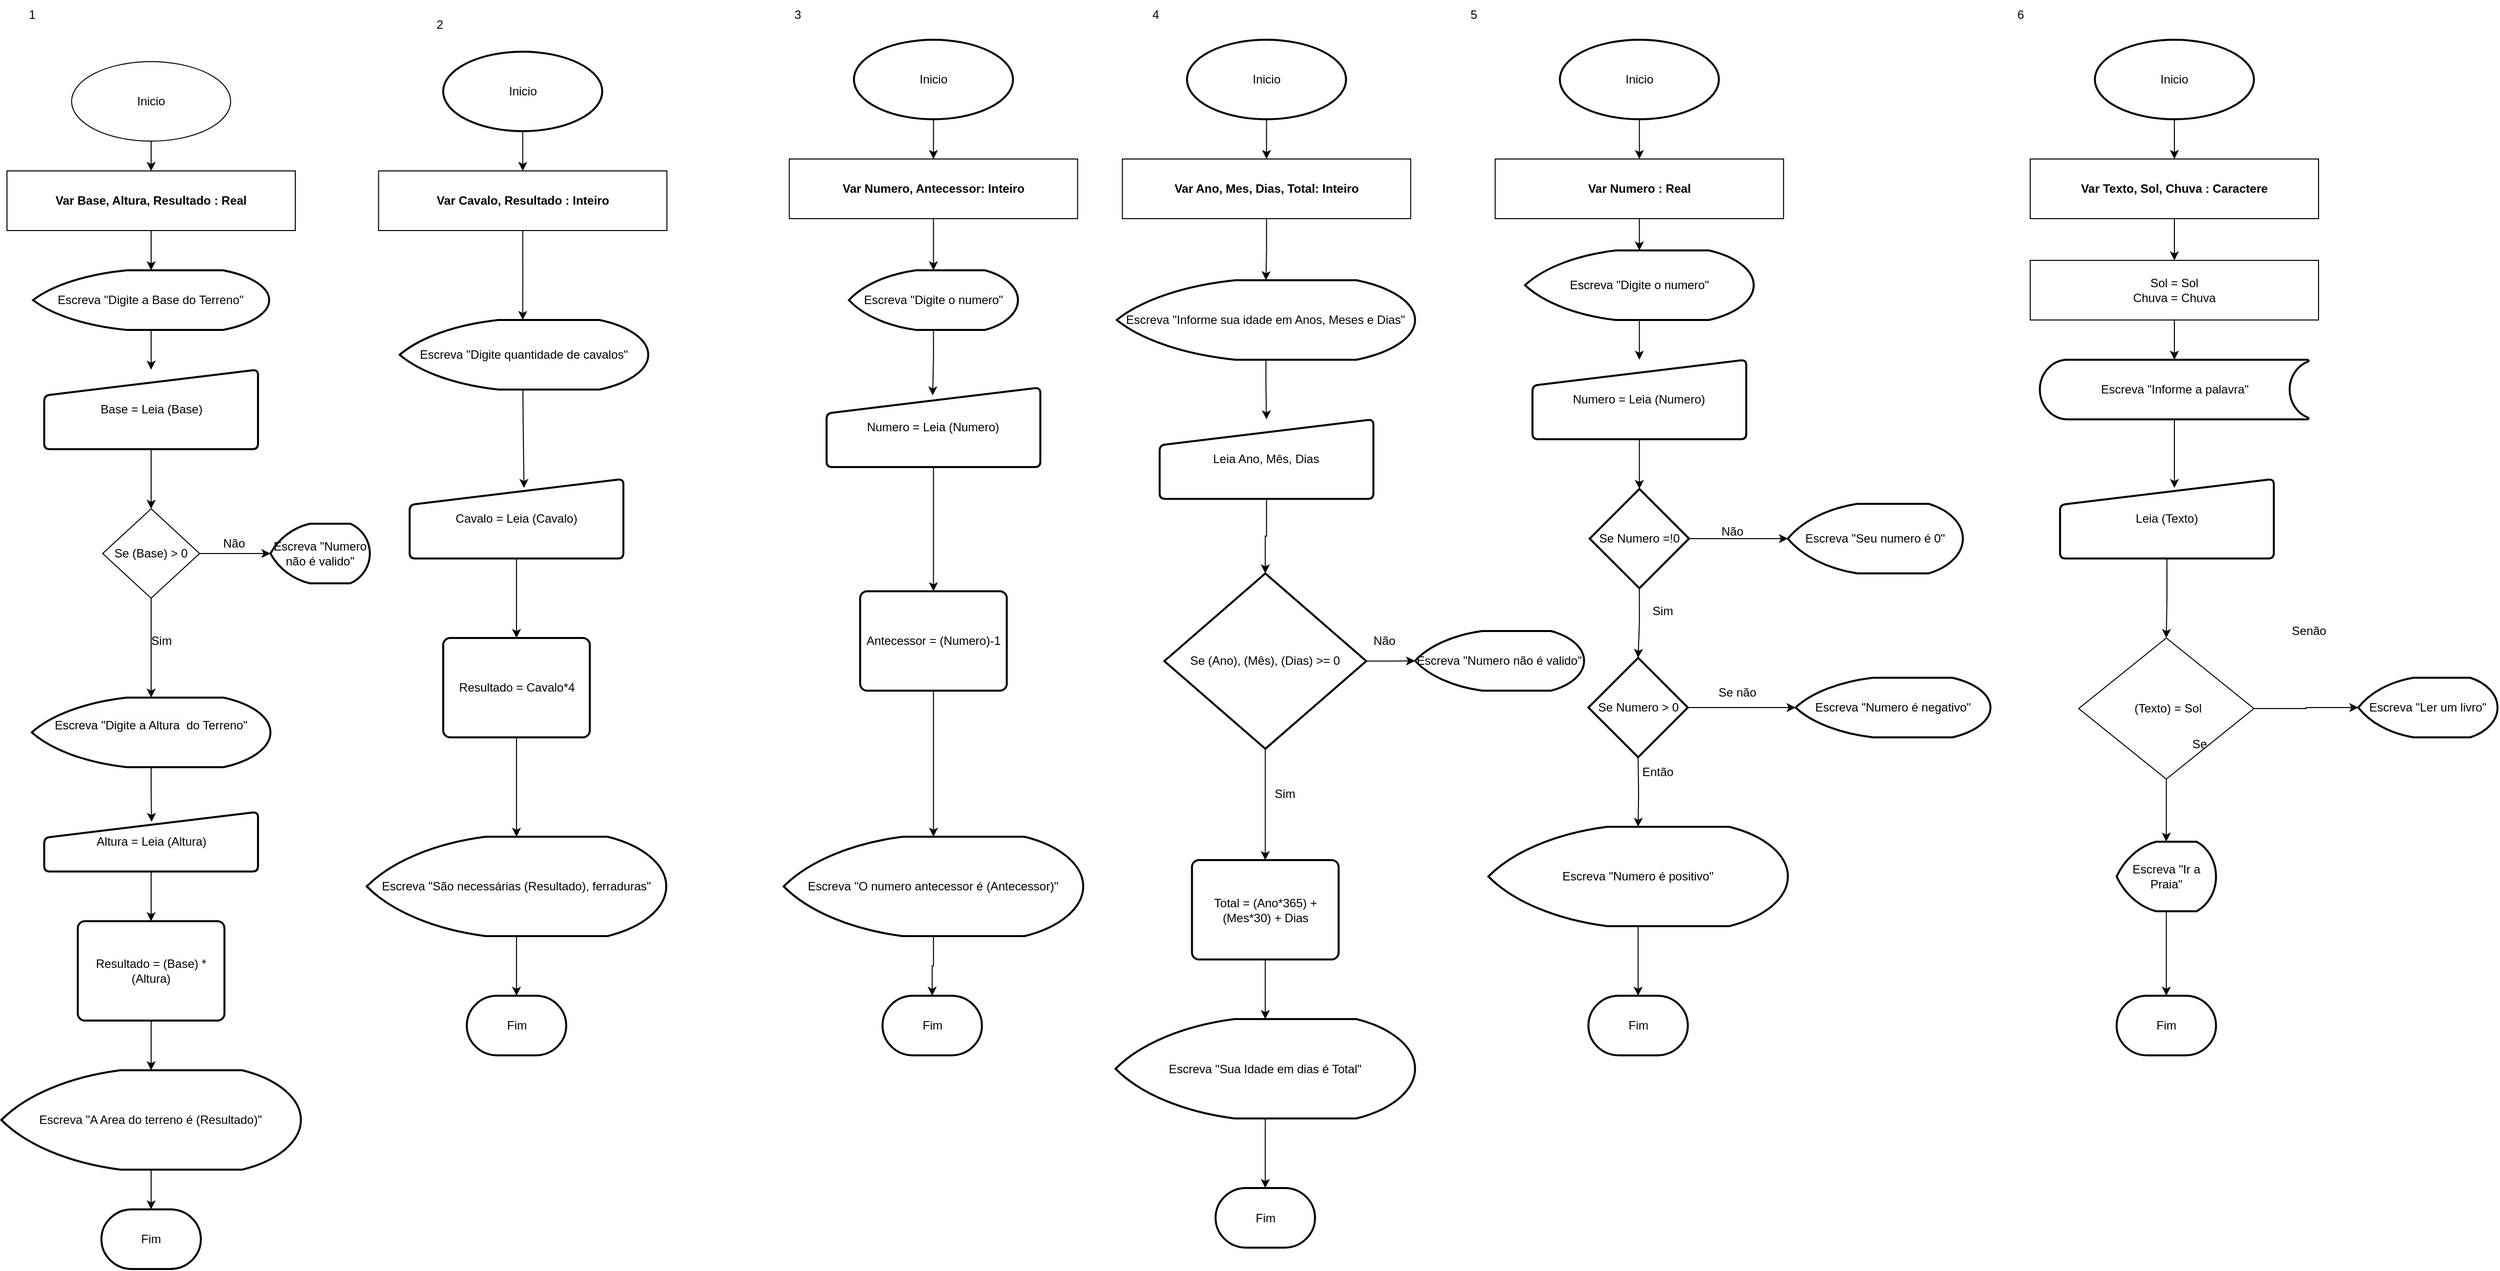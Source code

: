 <mxfile version="24.2.1" type="device">
  <diagram name="Página-1" id="OefoMrmINxVG6hjMuX8l">
    <mxGraphModel dx="2514" dy="2087" grid="1" gridSize="10" guides="1" tooltips="1" connect="1" arrows="1" fold="1" page="1" pageScale="1" pageWidth="827" pageHeight="1169" math="0" shadow="0">
      <root>
        <mxCell id="0" />
        <mxCell id="1" parent="0" />
        <mxCell id="xfeHqSVqM1slf-VMiqv8-11" style="edgeStyle=orthogonalEdgeStyle;rounded=0;orthogonalLoop=1;jettySize=auto;html=1;exitX=0.5;exitY=1;exitDx=0;exitDy=0;entryX=0.5;entryY=0;entryDx=0;entryDy=0;" parent="1" source="xfeHqSVqM1slf-VMiqv8-2" target="xfeHqSVqM1slf-VMiqv8-3" edge="1">
          <mxGeometry relative="1" as="geometry" />
        </mxCell>
        <mxCell id="xfeHqSVqM1slf-VMiqv8-2" value="Inicio" style="ellipse;whiteSpace=wrap;html=1;" parent="1" vertex="1">
          <mxGeometry x="-180" y="-770" width="160" height="80" as="geometry" />
        </mxCell>
        <mxCell id="xfeHqSVqM1slf-VMiqv8-3" value="Var Base, Altura, Resultado : Real" style="rounded=0;whiteSpace=wrap;html=1;fontStyle=1" parent="1" vertex="1">
          <mxGeometry x="-245" y="-660" width="290" height="60" as="geometry" />
        </mxCell>
        <mxCell id="eNdM738VyfOTztUnodUr-7" style="edgeStyle=orthogonalEdgeStyle;rounded=0;orthogonalLoop=1;jettySize=auto;html=1;exitX=0.5;exitY=1;exitDx=0;exitDy=0;entryX=0.5;entryY=0;entryDx=0;entryDy=0;" edge="1" parent="1" source="xfeHqSVqM1slf-VMiqv8-6" target="eNdM738VyfOTztUnodUr-6">
          <mxGeometry relative="1" as="geometry" />
        </mxCell>
        <mxCell id="xfeHqSVqM1slf-VMiqv8-6" value="Base = Leia (Base)" style="html=1;strokeWidth=2;shape=manualInput;whiteSpace=wrap;rounded=1;size=26;arcSize=11;" parent="1" vertex="1">
          <mxGeometry x="-207.5" y="-460" width="215" height="80" as="geometry" />
        </mxCell>
        <mxCell id="xfeHqSVqM1slf-VMiqv8-16" style="edgeStyle=orthogonalEdgeStyle;rounded=0;orthogonalLoop=1;jettySize=auto;html=1;exitX=0.5;exitY=1;exitDx=0;exitDy=0;entryX=0.5;entryY=0;entryDx=0;entryDy=0;" parent="1" source="xfeHqSVqM1slf-VMiqv8-8" target="xfeHqSVqM1slf-VMiqv8-10" edge="1">
          <mxGeometry relative="1" as="geometry" />
        </mxCell>
        <mxCell id="xfeHqSVqM1slf-VMiqv8-8" value="Altura = Leia (Altura)" style="html=1;strokeWidth=2;shape=manualInput;whiteSpace=wrap;rounded=1;size=26;arcSize=11;" parent="1" vertex="1">
          <mxGeometry x="-207.5" y="-15" width="215" height="60" as="geometry" />
        </mxCell>
        <mxCell id="xfeHqSVqM1slf-VMiqv8-10" value="Resultado = (Base) * (Altura)" style="rounded=1;whiteSpace=wrap;html=1;absoluteArcSize=1;arcSize=14;strokeWidth=2;" parent="1" vertex="1">
          <mxGeometry x="-173.75" y="95" width="147.5" height="100" as="geometry" />
        </mxCell>
        <mxCell id="xfeHqSVqM1slf-VMiqv8-12" style="edgeStyle=orthogonalEdgeStyle;rounded=0;orthogonalLoop=1;jettySize=auto;html=1;exitX=0.5;exitY=1;exitDx=0;exitDy=0;entryX=0.5;entryY=0;entryDx=0;entryDy=0;entryPerimeter=0;" parent="1" source="xfeHqSVqM1slf-VMiqv8-3" target="eNdM738VyfOTztUnodUr-1" edge="1">
          <mxGeometry relative="1" as="geometry">
            <mxPoint x="-100" y="-550" as="targetPoint" />
          </mxGeometry>
        </mxCell>
        <mxCell id="xfeHqSVqM1slf-VMiqv8-18" value="Escreva &quot;A Area do terreno é (Resultado)&quot;" style="strokeWidth=2;html=1;shape=mxgraph.flowchart.display;whiteSpace=wrap;" parent="1" vertex="1">
          <mxGeometry x="-250.62" y="245" width="301.25" height="100" as="geometry" />
        </mxCell>
        <mxCell id="xfeHqSVqM1slf-VMiqv8-19" value="Fim" style="strokeWidth=2;html=1;shape=mxgraph.flowchart.terminator;whiteSpace=wrap;" parent="1" vertex="1">
          <mxGeometry x="-150" y="385" width="100" height="60" as="geometry" />
        </mxCell>
        <mxCell id="xfeHqSVqM1slf-VMiqv8-20" style="edgeStyle=orthogonalEdgeStyle;rounded=0;orthogonalLoop=1;jettySize=auto;html=1;exitX=0.5;exitY=1;exitDx=0;exitDy=0;entryX=0.5;entryY=0;entryDx=0;entryDy=0;entryPerimeter=0;" parent="1" source="xfeHqSVqM1slf-VMiqv8-10" target="xfeHqSVqM1slf-VMiqv8-18" edge="1">
          <mxGeometry relative="1" as="geometry" />
        </mxCell>
        <mxCell id="xfeHqSVqM1slf-VMiqv8-21" style="edgeStyle=orthogonalEdgeStyle;rounded=0;orthogonalLoop=1;jettySize=auto;html=1;exitX=0.5;exitY=1;exitDx=0;exitDy=0;exitPerimeter=0;entryX=0.5;entryY=0;entryDx=0;entryDy=0;entryPerimeter=0;" parent="1" source="xfeHqSVqM1slf-VMiqv8-18" target="xfeHqSVqM1slf-VMiqv8-19" edge="1">
          <mxGeometry relative="1" as="geometry" />
        </mxCell>
        <mxCell id="WVkK_vI109ywpiE-yo9n-1" value="1" style="text;html=1;align=center;verticalAlign=middle;resizable=0;points=[];autosize=1;strokeColor=none;fillColor=none;" parent="1" vertex="1">
          <mxGeometry x="-235" y="-832" width="30" height="30" as="geometry" />
        </mxCell>
        <mxCell id="WVkK_vI109ywpiE-yo9n-14" style="edgeStyle=orthogonalEdgeStyle;rounded=0;orthogonalLoop=1;jettySize=auto;html=1;exitX=0.5;exitY=1;exitDx=0;exitDy=0;exitPerimeter=0;entryX=0.5;entryY=0;entryDx=0;entryDy=0;" parent="1" source="WVkK_vI109ywpiE-yo9n-2" target="WVkK_vI109ywpiE-yo9n-4" edge="1">
          <mxGeometry relative="1" as="geometry" />
        </mxCell>
        <mxCell id="WVkK_vI109ywpiE-yo9n-2" value="Inicio" style="strokeWidth=2;html=1;shape=mxgraph.flowchart.start_1;whiteSpace=wrap;" parent="1" vertex="1">
          <mxGeometry x="193.75" y="-780" width="160" height="80" as="geometry" />
        </mxCell>
        <mxCell id="WVkK_vI109ywpiE-yo9n-4" value="Var Cavalo, Resultado : Inteiro" style="rounded=0;whiteSpace=wrap;html=1;fontStyle=1" parent="1" vertex="1">
          <mxGeometry x="128.75" y="-660" width="290" height="60" as="geometry" />
        </mxCell>
        <mxCell id="WVkK_vI109ywpiE-yo9n-5" style="edgeStyle=orthogonalEdgeStyle;rounded=0;orthogonalLoop=1;jettySize=auto;html=1;exitX=0.5;exitY=1;exitDx=0;exitDy=0;entryX=0.5;entryY=0;entryDx=0;entryDy=0;entryPerimeter=0;" parent="1" source="WVkK_vI109ywpiE-yo9n-4" edge="1">
          <mxGeometry relative="1" as="geometry">
            <mxPoint x="273.75" y="-510" as="targetPoint" />
          </mxGeometry>
        </mxCell>
        <mxCell id="WVkK_vI109ywpiE-yo9n-15" style="edgeStyle=orthogonalEdgeStyle;rounded=0;orthogonalLoop=1;jettySize=auto;html=1;exitX=0.5;exitY=1;exitDx=0;exitDy=0;entryX=0.5;entryY=0;entryDx=0;entryDy=0;" parent="1" source="WVkK_vI109ywpiE-yo9n-7" target="WVkK_vI109ywpiE-yo9n-9" edge="1">
          <mxGeometry relative="1" as="geometry" />
        </mxCell>
        <mxCell id="WVkK_vI109ywpiE-yo9n-7" value="Cavalo = Leia (Cavalo)" style="html=1;strokeWidth=2;shape=manualInput;whiteSpace=wrap;rounded=1;size=26;arcSize=11;" parent="1" vertex="1">
          <mxGeometry x="160" y="-350" width="215" height="80" as="geometry" />
        </mxCell>
        <mxCell id="WVkK_vI109ywpiE-yo9n-8" style="edgeStyle=orthogonalEdgeStyle;rounded=0;orthogonalLoop=1;jettySize=auto;html=1;exitX=0.5;exitY=1;exitDx=0;exitDy=0;exitPerimeter=0;entryX=0.535;entryY=0.113;entryDx=0;entryDy=0;entryPerimeter=0;" parent="1" target="WVkK_vI109ywpiE-yo9n-7" edge="1">
          <mxGeometry relative="1" as="geometry">
            <mxPoint x="273.75" y="-450" as="sourcePoint" />
          </mxGeometry>
        </mxCell>
        <mxCell id="WVkK_vI109ywpiE-yo9n-9" value="Resultado = Cavalo*4" style="rounded=1;whiteSpace=wrap;html=1;absoluteArcSize=1;arcSize=14;strokeWidth=2;" parent="1" vertex="1">
          <mxGeometry x="193.75" y="-190" width="147.5" height="100" as="geometry" />
        </mxCell>
        <mxCell id="WVkK_vI109ywpiE-yo9n-10" value="Escreva &quot;São necessárias (Resultado), ferraduras&quot;" style="strokeWidth=2;html=1;shape=mxgraph.flowchart.display;whiteSpace=wrap;" parent="1" vertex="1">
          <mxGeometry x="116.87" y="10" width="301.25" height="100" as="geometry" />
        </mxCell>
        <mxCell id="WVkK_vI109ywpiE-yo9n-11" value="Fim" style="strokeWidth=2;html=1;shape=mxgraph.flowchart.terminator;whiteSpace=wrap;" parent="1" vertex="1">
          <mxGeometry x="217.5" y="170" width="100" height="60" as="geometry" />
        </mxCell>
        <mxCell id="WVkK_vI109ywpiE-yo9n-12" style="edgeStyle=orthogonalEdgeStyle;rounded=0;orthogonalLoop=1;jettySize=auto;html=1;exitX=0.5;exitY=1;exitDx=0;exitDy=0;exitPerimeter=0;entryX=0.5;entryY=0;entryDx=0;entryDy=0;entryPerimeter=0;" parent="1" source="WVkK_vI109ywpiE-yo9n-10" target="WVkK_vI109ywpiE-yo9n-11" edge="1">
          <mxGeometry relative="1" as="geometry" />
        </mxCell>
        <mxCell id="WVkK_vI109ywpiE-yo9n-16" style="edgeStyle=orthogonalEdgeStyle;rounded=0;orthogonalLoop=1;jettySize=auto;html=1;exitX=0.5;exitY=1;exitDx=0;exitDy=0;entryX=0.5;entryY=0;entryDx=0;entryDy=0;entryPerimeter=0;" parent="1" source="WVkK_vI109ywpiE-yo9n-9" target="WVkK_vI109ywpiE-yo9n-10" edge="1">
          <mxGeometry relative="1" as="geometry" />
        </mxCell>
        <mxCell id="WVkK_vI109ywpiE-yo9n-17" value="2" style="text;html=1;align=center;verticalAlign=middle;resizable=0;points=[];autosize=1;strokeColor=none;fillColor=none;" parent="1" vertex="1">
          <mxGeometry x="175" y="-822" width="30" height="30" as="geometry" />
        </mxCell>
        <mxCell id="WVkK_vI109ywpiE-yo9n-18" value="3" style="text;html=1;align=center;verticalAlign=middle;resizable=0;points=[];autosize=1;strokeColor=none;fillColor=none;" parent="1" vertex="1">
          <mxGeometry x="535" y="-832" width="30" height="30" as="geometry" />
        </mxCell>
        <mxCell id="WVkK_vI109ywpiE-yo9n-19" style="edgeStyle=orthogonalEdgeStyle;rounded=0;orthogonalLoop=1;jettySize=auto;html=1;exitX=0.5;exitY=1;exitDx=0;exitDy=0;exitPerimeter=0;entryX=0.5;entryY=0;entryDx=0;entryDy=0;" parent="1" source="WVkK_vI109ywpiE-yo9n-20" target="WVkK_vI109ywpiE-yo9n-21" edge="1">
          <mxGeometry relative="1" as="geometry" />
        </mxCell>
        <mxCell id="WVkK_vI109ywpiE-yo9n-20" value="Inicio" style="strokeWidth=2;html=1;shape=mxgraph.flowchart.start_1;whiteSpace=wrap;" parent="1" vertex="1">
          <mxGeometry x="606.87" y="-792" width="160" height="80" as="geometry" />
        </mxCell>
        <mxCell id="WVkK_vI109ywpiE-yo9n-21" value="Var Numero, Antecessor: Inteiro" style="rounded=0;whiteSpace=wrap;html=1;fontStyle=1" parent="1" vertex="1">
          <mxGeometry x="541.87" y="-672" width="290" height="60" as="geometry" />
        </mxCell>
        <mxCell id="WVkK_vI109ywpiE-yo9n-24" style="edgeStyle=orthogonalEdgeStyle;rounded=0;orthogonalLoop=1;jettySize=auto;html=1;exitX=0.5;exitY=1;exitDx=0;exitDy=0;entryX=0.5;entryY=0;entryDx=0;entryDy=0;" parent="1" source="WVkK_vI109ywpiE-yo9n-25" target="WVkK_vI109ywpiE-yo9n-27" edge="1">
          <mxGeometry relative="1" as="geometry" />
        </mxCell>
        <mxCell id="WVkK_vI109ywpiE-yo9n-25" value="Numero = Leia (Numero)" style="html=1;strokeWidth=2;shape=manualInput;whiteSpace=wrap;rounded=1;size=26;arcSize=11;" parent="1" vertex="1">
          <mxGeometry x="579.37" y="-442" width="215" height="80" as="geometry" />
        </mxCell>
        <mxCell id="WVkK_vI109ywpiE-yo9n-27" value="Antecessor = (Numero)-1" style="rounded=1;whiteSpace=wrap;html=1;absoluteArcSize=1;arcSize=14;strokeWidth=2;" parent="1" vertex="1">
          <mxGeometry x="613.12" y="-237" width="147.5" height="100" as="geometry" />
        </mxCell>
        <mxCell id="WVkK_vI109ywpiE-yo9n-28" value="Escreva&amp;nbsp;&quot;O numero antecessor é (Antecessor)&quot;" style="strokeWidth=2;html=1;shape=mxgraph.flowchart.display;whiteSpace=wrap;" parent="1" vertex="1">
          <mxGeometry x="536.24" y="10" width="301.25" height="100" as="geometry" />
        </mxCell>
        <mxCell id="WVkK_vI109ywpiE-yo9n-29" value="Fim" style="strokeWidth=2;html=1;shape=mxgraph.flowchart.terminator;whiteSpace=wrap;" parent="1" vertex="1">
          <mxGeometry x="635.62" y="170" width="100" height="60" as="geometry" />
        </mxCell>
        <mxCell id="WVkK_vI109ywpiE-yo9n-30" style="edgeStyle=orthogonalEdgeStyle;rounded=0;orthogonalLoop=1;jettySize=auto;html=1;exitX=0.5;exitY=1;exitDx=0;exitDy=0;exitPerimeter=0;entryX=0.5;entryY=0;entryDx=0;entryDy=0;entryPerimeter=0;" parent="1" source="WVkK_vI109ywpiE-yo9n-28" target="WVkK_vI109ywpiE-yo9n-29" edge="1">
          <mxGeometry relative="1" as="geometry" />
        </mxCell>
        <mxCell id="WVkK_vI109ywpiE-yo9n-31" style="edgeStyle=orthogonalEdgeStyle;rounded=0;orthogonalLoop=1;jettySize=auto;html=1;exitX=0.5;exitY=1;exitDx=0;exitDy=0;entryX=0.5;entryY=0;entryDx=0;entryDy=0;entryPerimeter=0;" parent="1" source="WVkK_vI109ywpiE-yo9n-27" target="WVkK_vI109ywpiE-yo9n-28" edge="1">
          <mxGeometry relative="1" as="geometry" />
        </mxCell>
        <mxCell id="WVkK_vI109ywpiE-yo9n-32" value="4" style="text;html=1;align=center;verticalAlign=middle;resizable=0;points=[];autosize=1;strokeColor=none;fillColor=none;" parent="1" vertex="1">
          <mxGeometry x="895" y="-832" width="30" height="30" as="geometry" />
        </mxCell>
        <mxCell id="WVkK_vI109ywpiE-yo9n-33" style="edgeStyle=orthogonalEdgeStyle;rounded=0;orthogonalLoop=1;jettySize=auto;html=1;exitX=0.5;exitY=1;exitDx=0;exitDy=0;exitPerimeter=0;entryX=0.5;entryY=0;entryDx=0;entryDy=0;" parent="1" source="WVkK_vI109ywpiE-yo9n-34" target="WVkK_vI109ywpiE-yo9n-35" edge="1">
          <mxGeometry relative="1" as="geometry" />
        </mxCell>
        <mxCell id="WVkK_vI109ywpiE-yo9n-34" value="Inicio" style="strokeWidth=2;html=1;shape=mxgraph.flowchart.start_1;whiteSpace=wrap;" parent="1" vertex="1">
          <mxGeometry x="941.87" y="-792" width="160" height="80" as="geometry" />
        </mxCell>
        <mxCell id="WVkK_vI109ywpiE-yo9n-35" value="Var Ano, Mes, Dias, Total: Inteiro" style="rounded=0;whiteSpace=wrap;html=1;fontStyle=1" parent="1" vertex="1">
          <mxGeometry x="876.87" y="-672" width="290" height="60" as="geometry" />
        </mxCell>
        <mxCell id="WVkK_vI109ywpiE-yo9n-39" value="Leia Ano, Mês, Dias" style="html=1;strokeWidth=2;shape=manualInput;whiteSpace=wrap;rounded=1;size=26;arcSize=11;" parent="1" vertex="1">
          <mxGeometry x="914.37" y="-410" width="215" height="80" as="geometry" />
        </mxCell>
        <mxCell id="WVkK_vI109ywpiE-yo9n-41" value="Total = (Ano*365) + (Mes*30) + Dias" style="rounded=1;whiteSpace=wrap;html=1;absoluteArcSize=1;arcSize=14;strokeWidth=2;" parent="1" vertex="1">
          <mxGeometry x="946.89" y="33.5" width="147.5" height="100" as="geometry" />
        </mxCell>
        <mxCell id="WVkK_vI109ywpiE-yo9n-42" value="Escreva &quot;Sua Idade em dias é Total&lt;span style=&quot;background-color: initial;&quot;&gt;&quot;&lt;/span&gt;" style="strokeWidth=2;html=1;shape=mxgraph.flowchart.display;whiteSpace=wrap;" parent="1" vertex="1">
          <mxGeometry x="870.01" y="193.5" width="301.25" height="100" as="geometry" />
        </mxCell>
        <mxCell id="WVkK_vI109ywpiE-yo9n-43" value="Fim" style="strokeWidth=2;html=1;shape=mxgraph.flowchart.terminator;whiteSpace=wrap;" parent="1" vertex="1">
          <mxGeometry x="970.63" y="363.5" width="100" height="60" as="geometry" />
        </mxCell>
        <mxCell id="WVkK_vI109ywpiE-yo9n-44" style="edgeStyle=orthogonalEdgeStyle;rounded=0;orthogonalLoop=1;jettySize=auto;html=1;exitX=0.5;exitY=1;exitDx=0;exitDy=0;exitPerimeter=0;entryX=0.5;entryY=0;entryDx=0;entryDy=0;entryPerimeter=0;" parent="1" source="WVkK_vI109ywpiE-yo9n-42" target="WVkK_vI109ywpiE-yo9n-43" edge="1">
          <mxGeometry relative="1" as="geometry" />
        </mxCell>
        <mxCell id="WVkK_vI109ywpiE-yo9n-45" style="edgeStyle=orthogonalEdgeStyle;rounded=0;orthogonalLoop=1;jettySize=auto;html=1;exitX=0.5;exitY=1;exitDx=0;exitDy=0;entryX=0.5;entryY=0;entryDx=0;entryDy=0;entryPerimeter=0;" parent="1" source="WVkK_vI109ywpiE-yo9n-41" target="WVkK_vI109ywpiE-yo9n-42" edge="1">
          <mxGeometry relative="1" as="geometry" />
        </mxCell>
        <mxCell id="WVkK_vI109ywpiE-yo9n-46" value="5" style="text;html=1;align=center;verticalAlign=middle;resizable=0;points=[];autosize=1;strokeColor=none;fillColor=none;" parent="1" vertex="1">
          <mxGeometry x="1215" y="-832" width="30" height="30" as="geometry" />
        </mxCell>
        <mxCell id="WVkK_vI109ywpiE-yo9n-47" style="edgeStyle=orthogonalEdgeStyle;rounded=0;orthogonalLoop=1;jettySize=auto;html=1;exitX=0.5;exitY=1;exitDx=0;exitDy=0;exitPerimeter=0;entryX=0.5;entryY=0;entryDx=0;entryDy=0;" parent="1" source="WVkK_vI109ywpiE-yo9n-48" target="WVkK_vI109ywpiE-yo9n-49" edge="1">
          <mxGeometry relative="1" as="geometry" />
        </mxCell>
        <mxCell id="WVkK_vI109ywpiE-yo9n-48" value="Inicio" style="strokeWidth=2;html=1;shape=mxgraph.flowchart.start_1;whiteSpace=wrap;" parent="1" vertex="1">
          <mxGeometry x="1316.87" y="-792" width="160" height="80" as="geometry" />
        </mxCell>
        <mxCell id="WVkK_vI109ywpiE-yo9n-49" value="Var Numero : Real" style="rounded=0;whiteSpace=wrap;html=1;fontStyle=1" parent="1" vertex="1">
          <mxGeometry x="1251.87" y="-672" width="290" height="60" as="geometry" />
        </mxCell>
        <mxCell id="WVkK_vI109ywpiE-yo9n-53" value="Numero = Leia (Numero)" style="html=1;strokeWidth=2;shape=manualInput;whiteSpace=wrap;rounded=1;size=26;arcSize=11;" parent="1" vertex="1">
          <mxGeometry x="1289.37" y="-470" width="215" height="80" as="geometry" />
        </mxCell>
        <mxCell id="WVkK_vI109ywpiE-yo9n-56" value="Escreva &quot;Numero é positivo&lt;span style=&quot;background-color: initial;&quot;&gt;&quot;&lt;/span&gt;" style="strokeWidth=2;html=1;shape=mxgraph.flowchart.display;whiteSpace=wrap;" parent="1" vertex="1">
          <mxGeometry x="1245" width="301.25" height="100" as="geometry" />
        </mxCell>
        <mxCell id="WVkK_vI109ywpiE-yo9n-57" value="Fim" style="strokeWidth=2;html=1;shape=mxgraph.flowchart.terminator;whiteSpace=wrap;" parent="1" vertex="1">
          <mxGeometry x="1345.62" y="170" width="100" height="60" as="geometry" />
        </mxCell>
        <mxCell id="WVkK_vI109ywpiE-yo9n-58" style="edgeStyle=orthogonalEdgeStyle;rounded=0;orthogonalLoop=1;jettySize=auto;html=1;exitX=0.5;exitY=1;exitDx=0;exitDy=0;exitPerimeter=0;entryX=0.5;entryY=0;entryDx=0;entryDy=0;entryPerimeter=0;" parent="1" source="WVkK_vI109ywpiE-yo9n-56" target="WVkK_vI109ywpiE-yo9n-57" edge="1">
          <mxGeometry relative="1" as="geometry" />
        </mxCell>
        <mxCell id="WVkK_vI109ywpiE-yo9n-59" style="edgeStyle=orthogonalEdgeStyle;rounded=0;orthogonalLoop=1;jettySize=auto;html=1;exitX=0.5;exitY=1;exitDx=0;exitDy=0;entryX=0.5;entryY=0;entryDx=0;entryDy=0;entryPerimeter=0;" parent="1" target="WVkK_vI109ywpiE-yo9n-56" edge="1">
          <mxGeometry relative="1" as="geometry">
            <mxPoint x="1395.62" y="-70" as="sourcePoint" />
          </mxGeometry>
        </mxCell>
        <mxCell id="WVkK_vI109ywpiE-yo9n-62" style="edgeStyle=orthogonalEdgeStyle;rounded=0;orthogonalLoop=1;jettySize=auto;html=1;exitX=0.5;exitY=1;exitDx=0;exitDy=0;exitPerimeter=0;entryX=0.5;entryY=0;entryDx=0;entryDy=0;" parent="1" source="WVkK_vI109ywpiE-yo9n-60" edge="1">
          <mxGeometry relative="1" as="geometry">
            <mxPoint x="1395.62" y="-170" as="targetPoint" />
          </mxGeometry>
        </mxCell>
        <mxCell id="WVkK_vI109ywpiE-yo9n-60" value="Se Numero =!0" style="strokeWidth=2;html=1;shape=mxgraph.flowchart.decision;whiteSpace=wrap;" parent="1" vertex="1">
          <mxGeometry x="1346.87" y="-340" width="100" height="100" as="geometry" />
        </mxCell>
        <mxCell id="WVkK_vI109ywpiE-yo9n-61" style="edgeStyle=orthogonalEdgeStyle;rounded=0;orthogonalLoop=1;jettySize=auto;html=1;exitX=0.5;exitY=1;exitDx=0;exitDy=0;entryX=0.5;entryY=0;entryDx=0;entryDy=0;entryPerimeter=0;" parent="1" source="WVkK_vI109ywpiE-yo9n-53" target="WVkK_vI109ywpiE-yo9n-60" edge="1">
          <mxGeometry relative="1" as="geometry" />
        </mxCell>
        <mxCell id="WVkK_vI109ywpiE-yo9n-65" value="Não" style="text;html=1;align=center;verticalAlign=middle;resizable=0;points=[];autosize=1;strokeColor=none;fillColor=none;" parent="1" vertex="1">
          <mxGeometry x="1465" y="-312" width="50" height="30" as="geometry" />
        </mxCell>
        <mxCell id="WVkK_vI109ywpiE-yo9n-67" value="Sim" style="text;html=1;align=center;verticalAlign=middle;resizable=0;points=[];autosize=1;strokeColor=none;fillColor=none;" parent="1" vertex="1">
          <mxGeometry x="1400" y="-232" width="40" height="30" as="geometry" />
        </mxCell>
        <mxCell id="MDJWEIzrxQGZAPXLqv4L-1" value="Escreva &quot;Seu numero é 0&quot;" style="strokeWidth=2;html=1;shape=mxgraph.flowchart.display;whiteSpace=wrap;" parent="1" vertex="1">
          <mxGeometry x="1546.25" y="-325" width="176" height="70" as="geometry" />
        </mxCell>
        <mxCell id="MDJWEIzrxQGZAPXLqv4L-4" style="edgeStyle=orthogonalEdgeStyle;rounded=0;orthogonalLoop=1;jettySize=auto;html=1;exitX=1;exitY=0.5;exitDx=0;exitDy=0;exitPerimeter=0;entryX=0;entryY=0.5;entryDx=0;entryDy=0;entryPerimeter=0;" parent="1" source="WVkK_vI109ywpiE-yo9n-60" target="MDJWEIzrxQGZAPXLqv4L-1" edge="1">
          <mxGeometry relative="1" as="geometry" />
        </mxCell>
        <mxCell id="MDJWEIzrxQGZAPXLqv4L-5" value="Se Numero &amp;gt; 0" style="strokeWidth=2;html=1;shape=mxgraph.flowchart.decision;whiteSpace=wrap;" parent="1" vertex="1">
          <mxGeometry x="1345.62" y="-170" width="100" height="100" as="geometry" />
        </mxCell>
        <mxCell id="MDJWEIzrxQGZAPXLqv4L-6" value="Então" style="text;html=1;align=center;verticalAlign=middle;resizable=0;points=[];autosize=1;strokeColor=none;fillColor=none;" parent="1" vertex="1">
          <mxGeometry x="1390" y="-70" width="50" height="30" as="geometry" />
        </mxCell>
        <mxCell id="MDJWEIzrxQGZAPXLqv4L-7" value="&lt;span style=&quot;color: rgb(0, 0, 0); font-family: Helvetica; font-size: 12px; font-style: normal; font-variant-ligatures: normal; font-variant-caps: normal; font-weight: 400; letter-spacing: normal; orphans: 2; text-align: center; text-indent: 0px; text-transform: none; widows: 2; word-spacing: 0px; -webkit-text-stroke-width: 0px; white-space: normal; background-color: rgb(251, 251, 251); text-decoration-thickness: initial; text-decoration-style: initial; text-decoration-color: initial; display: inline !important; float: none;&quot;&gt;Escreva &quot;Numero é negativo&lt;/span&gt;&lt;span style=&quot;forced-color-adjust: none; color: rgb(0, 0, 0); font-family: Helvetica; font-size: 12px; font-style: normal; font-variant-ligatures: normal; font-variant-caps: normal; font-weight: 400; letter-spacing: normal; orphans: 2; text-align: center; text-indent: 0px; text-transform: none; widows: 2; word-spacing: 0px; -webkit-text-stroke-width: 0px; white-space: normal; background-color: initial; text-decoration-thickness: initial; text-decoration-style: initial; text-decoration-color: initial;&quot;&gt;&quot;&lt;/span&gt;" style="strokeWidth=2;html=1;shape=mxgraph.flowchart.display;whiteSpace=wrap;" parent="1" vertex="1">
          <mxGeometry x="1554" y="-150" width="196" height="60" as="geometry" />
        </mxCell>
        <mxCell id="MDJWEIzrxQGZAPXLqv4L-8" style="edgeStyle=orthogonalEdgeStyle;rounded=0;orthogonalLoop=1;jettySize=auto;html=1;exitX=1;exitY=0.5;exitDx=0;exitDy=0;exitPerimeter=0;entryX=0;entryY=0.5;entryDx=0;entryDy=0;entryPerimeter=0;" parent="1" source="MDJWEIzrxQGZAPXLqv4L-5" target="MDJWEIzrxQGZAPXLqv4L-7" edge="1">
          <mxGeometry relative="1" as="geometry" />
        </mxCell>
        <mxCell id="MDJWEIzrxQGZAPXLqv4L-9" value="Se não" style="text;html=1;align=center;verticalAlign=middle;resizable=0;points=[];autosize=1;strokeColor=none;fillColor=none;" parent="1" vertex="1">
          <mxGeometry x="1465" y="-150" width="60" height="30" as="geometry" />
        </mxCell>
        <mxCell id="MDJWEIzrxQGZAPXLqv4L-10" value="6" style="text;html=1;align=center;verticalAlign=middle;resizable=0;points=[];autosize=1;strokeColor=none;fillColor=none;" parent="1" vertex="1">
          <mxGeometry x="1765" y="-832" width="30" height="30" as="geometry" />
        </mxCell>
        <mxCell id="MDJWEIzrxQGZAPXLqv4L-12" style="edgeStyle=orthogonalEdgeStyle;rounded=0;orthogonalLoop=1;jettySize=auto;html=1;exitX=0.5;exitY=1;exitDx=0;exitDy=0;exitPerimeter=0;entryX=0.5;entryY=0;entryDx=0;entryDy=0;" parent="1" source="MDJWEIzrxQGZAPXLqv4L-13" target="MDJWEIzrxQGZAPXLqv4L-14" edge="1">
          <mxGeometry relative="1" as="geometry" />
        </mxCell>
        <mxCell id="MDJWEIzrxQGZAPXLqv4L-13" value="Inicio" style="strokeWidth=2;html=1;shape=mxgraph.flowchart.start_1;whiteSpace=wrap;" parent="1" vertex="1">
          <mxGeometry x="1855" y="-792" width="160" height="80" as="geometry" />
        </mxCell>
        <mxCell id="MDJWEIzrxQGZAPXLqv4L-28" style="edgeStyle=orthogonalEdgeStyle;rounded=0;orthogonalLoop=1;jettySize=auto;html=1;exitX=0.5;exitY=1;exitDx=0;exitDy=0;entryX=0.5;entryY=0;entryDx=0;entryDy=0;" parent="1" source="MDJWEIzrxQGZAPXLqv4L-14" target="MDJWEIzrxQGZAPXLqv4L-26" edge="1">
          <mxGeometry relative="1" as="geometry" />
        </mxCell>
        <mxCell id="MDJWEIzrxQGZAPXLqv4L-14" value="Var Texto, Sol, Chuva : Caractere" style="rounded=0;whiteSpace=wrap;html=1;fontStyle=1" parent="1" vertex="1">
          <mxGeometry x="1790" y="-672" width="290" height="60" as="geometry" />
        </mxCell>
        <mxCell id="MDJWEIzrxQGZAPXLqv4L-15" style="edgeStyle=orthogonalEdgeStyle;rounded=0;orthogonalLoop=1;jettySize=auto;html=1;exitX=0.5;exitY=1;exitDx=0;exitDy=0;entryX=0.5;entryY=0;entryDx=0;entryDy=0;entryPerimeter=0;" parent="1" source="MDJWEIzrxQGZAPXLqv4L-26" target="MDJWEIzrxQGZAPXLqv4L-16" edge="1">
          <mxGeometry relative="1" as="geometry">
            <mxPoint x="1941.25" y="-572" as="targetPoint" />
          </mxGeometry>
        </mxCell>
        <mxCell id="MDJWEIzrxQGZAPXLqv4L-16" value="Escreva &quot;Informe a palavra&quot;" style="strokeWidth=2;html=1;shape=mxgraph.flowchart.stored_data;whiteSpace=wrap;" parent="1" vertex="1">
          <mxGeometry x="1799.68" y="-470" width="270.63" height="60" as="geometry" />
        </mxCell>
        <mxCell id="MDJWEIzrxQGZAPXLqv4L-38" style="edgeStyle=orthogonalEdgeStyle;rounded=0;orthogonalLoop=1;jettySize=auto;html=1;exitX=0.5;exitY=1;exitDx=0;exitDy=0;entryX=0.5;entryY=0;entryDx=0;entryDy=0;" parent="1" source="MDJWEIzrxQGZAPXLqv4L-18" target="MDJWEIzrxQGZAPXLqv4L-29" edge="1">
          <mxGeometry relative="1" as="geometry" />
        </mxCell>
        <mxCell id="MDJWEIzrxQGZAPXLqv4L-18" value="Leia (Texto)" style="html=1;strokeWidth=2;shape=manualInput;whiteSpace=wrap;rounded=1;size=26;arcSize=11;" parent="1" vertex="1">
          <mxGeometry x="1820" y="-350" width="215" height="80" as="geometry" />
        </mxCell>
        <mxCell id="MDJWEIzrxQGZAPXLqv4L-19" style="edgeStyle=orthogonalEdgeStyle;rounded=0;orthogonalLoop=1;jettySize=auto;html=1;exitX=0.5;exitY=1;exitDx=0;exitDy=0;exitPerimeter=0;entryX=0.535;entryY=0.113;entryDx=0;entryDy=0;entryPerimeter=0;" parent="1" source="MDJWEIzrxQGZAPXLqv4L-16" target="MDJWEIzrxQGZAPXLqv4L-18" edge="1">
          <mxGeometry relative="1" as="geometry" />
        </mxCell>
        <mxCell id="MDJWEIzrxQGZAPXLqv4L-21" value="Fim" style="strokeWidth=2;html=1;shape=mxgraph.flowchart.terminator;whiteSpace=wrap;" parent="1" vertex="1">
          <mxGeometry x="1876.88" y="170" width="100" height="60" as="geometry" />
        </mxCell>
        <mxCell id="MDJWEIzrxQGZAPXLqv4L-26" value="Sol = Sol&lt;div&gt;Chuva = Chuva&lt;/div&gt;" style="rounded=0;whiteSpace=wrap;html=1;" parent="1" vertex="1">
          <mxGeometry x="1790" y="-570" width="290" height="60" as="geometry" />
        </mxCell>
        <mxCell id="MDJWEIzrxQGZAPXLqv4L-29" value="&amp;nbsp;(Texto) = Sol" style="rhombus;whiteSpace=wrap;html=1;" parent="1" vertex="1">
          <mxGeometry x="1838.75" y="-190" width="176.25" height="142" as="geometry" />
        </mxCell>
        <mxCell id="MDJWEIzrxQGZAPXLqv4L-30" value="Escreva &quot;Ir a Praia&quot;" style="strokeWidth=2;html=1;shape=mxgraph.flowchart.display;whiteSpace=wrap;" parent="1" vertex="1">
          <mxGeometry x="1876.88" y="15" width="100" height="70" as="geometry" />
        </mxCell>
        <mxCell id="MDJWEIzrxQGZAPXLqv4L-31" style="edgeStyle=orthogonalEdgeStyle;rounded=0;orthogonalLoop=1;jettySize=auto;html=1;exitX=0.5;exitY=1;exitDx=0;exitDy=0;entryX=0.5;entryY=0;entryDx=0;entryDy=0;entryPerimeter=0;" parent="1" source="MDJWEIzrxQGZAPXLqv4L-29" target="MDJWEIzrxQGZAPXLqv4L-30" edge="1">
          <mxGeometry relative="1" as="geometry" />
        </mxCell>
        <mxCell id="MDJWEIzrxQGZAPXLqv4L-32" style="edgeStyle=orthogonalEdgeStyle;rounded=0;orthogonalLoop=1;jettySize=auto;html=1;exitX=0.5;exitY=1;exitDx=0;exitDy=0;exitPerimeter=0;entryX=0.5;entryY=0;entryDx=0;entryDy=0;entryPerimeter=0;" parent="1" source="MDJWEIzrxQGZAPXLqv4L-30" target="MDJWEIzrxQGZAPXLqv4L-21" edge="1">
          <mxGeometry relative="1" as="geometry" />
        </mxCell>
        <mxCell id="MDJWEIzrxQGZAPXLqv4L-34" value="Se" style="text;html=1;align=center;verticalAlign=middle;resizable=0;points=[];autosize=1;strokeColor=none;fillColor=none;" parent="1" vertex="1">
          <mxGeometry x="1940" y="-98" width="40" height="30" as="geometry" />
        </mxCell>
        <mxCell id="MDJWEIzrxQGZAPXLqv4L-35" value="Escreva &quot;Ler um livro&quot;" style="strokeWidth=2;html=1;shape=mxgraph.flowchart.display;whiteSpace=wrap;" parent="1" vertex="1">
          <mxGeometry x="2120" y="-150" width="140" height="60" as="geometry" />
        </mxCell>
        <mxCell id="MDJWEIzrxQGZAPXLqv4L-36" style="edgeStyle=orthogonalEdgeStyle;rounded=0;orthogonalLoop=1;jettySize=auto;html=1;exitX=1;exitY=0.5;exitDx=0;exitDy=0;entryX=0;entryY=0.5;entryDx=0;entryDy=0;entryPerimeter=0;" parent="1" source="MDJWEIzrxQGZAPXLqv4L-29" target="MDJWEIzrxQGZAPXLqv4L-35" edge="1">
          <mxGeometry relative="1" as="geometry" />
        </mxCell>
        <mxCell id="MDJWEIzrxQGZAPXLqv4L-39" value="Senão" style="text;html=1;align=center;verticalAlign=middle;resizable=0;points=[];autosize=1;strokeColor=none;fillColor=none;" parent="1" vertex="1">
          <mxGeometry x="2040" y="-212" width="60" height="30" as="geometry" />
        </mxCell>
        <mxCell id="eNdM738VyfOTztUnodUr-2" style="edgeStyle=orthogonalEdgeStyle;rounded=0;orthogonalLoop=1;jettySize=auto;html=1;exitX=0.5;exitY=1;exitDx=0;exitDy=0;exitPerimeter=0;entryX=0.5;entryY=0;entryDx=0;entryDy=0;" edge="1" parent="1" source="eNdM738VyfOTztUnodUr-1" target="xfeHqSVqM1slf-VMiqv8-6">
          <mxGeometry relative="1" as="geometry" />
        </mxCell>
        <mxCell id="eNdM738VyfOTztUnodUr-1" value="Escreva &quot;Digite a Base do Terreno&quot;" style="strokeWidth=2;html=1;shape=mxgraph.flowchart.display;whiteSpace=wrap;" vertex="1" parent="1">
          <mxGeometry x="-218.74" y="-560" width="237.49" height="60" as="geometry" />
        </mxCell>
        <mxCell id="eNdM738VyfOTztUnodUr-3" value="&#xa;&lt;span style=&quot;color: rgb(0, 0, 0); font-family: Helvetica; font-size: 12px; font-style: normal; font-variant-ligatures: normal; font-variant-caps: normal; font-weight: 400; letter-spacing: normal; orphans: 2; text-align: center; text-indent: 0px; text-transform: none; widows: 2; word-spacing: 0px; -webkit-text-stroke-width: 0px; white-space: normal; background-color: rgb(251, 251, 251); text-decoration-thickness: initial; text-decoration-style: initial; text-decoration-color: initial; display: inline !important; float: none;&quot;&gt;Escreva &quot;Digite a Altura&amp;nbsp;&lt;/span&gt;&lt;span style=&quot;forced-color-adjust: none; color: rgb(0, 0, 0); font-family: Helvetica; font-size: 12px; font-style: normal; font-variant-ligatures: normal; font-variant-caps: normal; font-weight: 400; letter-spacing: normal; orphans: 2; text-align: center; text-indent: 0px; text-transform: none; widows: 2; word-spacing: 0px; -webkit-text-stroke-width: 0px; white-space: normal; background-color: initial; text-decoration-thickness: initial; text-decoration-style: initial; text-decoration-color: initial;&quot;&gt;&amp;nbsp;do Terreno&quot;&lt;/span&gt;&#xa;&#xa;" style="strokeWidth=2;html=1;shape=mxgraph.flowchart.display;whiteSpace=wrap;" vertex="1" parent="1">
          <mxGeometry x="-219.99" y="-130" width="240" height="70" as="geometry" />
        </mxCell>
        <mxCell id="eNdM738VyfOTztUnodUr-5" style="edgeStyle=orthogonalEdgeStyle;rounded=0;orthogonalLoop=1;jettySize=auto;html=1;exitX=0.5;exitY=1;exitDx=0;exitDy=0;exitPerimeter=0;entryX=0.502;entryY=0.167;entryDx=0;entryDy=0;entryPerimeter=0;" edge="1" parent="1" source="eNdM738VyfOTztUnodUr-3" target="xfeHqSVqM1slf-VMiqv8-8">
          <mxGeometry relative="1" as="geometry" />
        </mxCell>
        <mxCell id="eNdM738VyfOTztUnodUr-6" value="Se (Base) &amp;gt; 0" style="rhombus;whiteSpace=wrap;html=1;" vertex="1" parent="1">
          <mxGeometry x="-148.75" y="-320" width="97.5" height="90" as="geometry" />
        </mxCell>
        <mxCell id="eNdM738VyfOTztUnodUr-8" style="edgeStyle=orthogonalEdgeStyle;rounded=0;orthogonalLoop=1;jettySize=auto;html=1;exitX=0.5;exitY=1;exitDx=0;exitDy=0;entryX=0.5;entryY=0;entryDx=0;entryDy=0;entryPerimeter=0;" edge="1" parent="1" source="eNdM738VyfOTztUnodUr-6" target="eNdM738VyfOTztUnodUr-3">
          <mxGeometry relative="1" as="geometry" />
        </mxCell>
        <mxCell id="eNdM738VyfOTztUnodUr-9" value="Sim" style="text;html=1;align=center;verticalAlign=middle;resizable=0;points=[];autosize=1;strokeColor=none;fillColor=none;" vertex="1" parent="1">
          <mxGeometry x="-110" y="-202" width="40" height="30" as="geometry" />
        </mxCell>
        <mxCell id="eNdM738VyfOTztUnodUr-10" value="Escreva &quot;Numero não é valido&quot;" style="strokeWidth=2;html=1;shape=mxgraph.flowchart.display;whiteSpace=wrap;" vertex="1" parent="1">
          <mxGeometry x="20.01" y="-305" width="100" height="60" as="geometry" />
        </mxCell>
        <mxCell id="eNdM738VyfOTztUnodUr-11" style="edgeStyle=orthogonalEdgeStyle;rounded=0;orthogonalLoop=1;jettySize=auto;html=1;exitX=1;exitY=0.5;exitDx=0;exitDy=0;entryX=0;entryY=0.5;entryDx=0;entryDy=0;entryPerimeter=0;" edge="1" parent="1" source="eNdM738VyfOTztUnodUr-6" target="eNdM738VyfOTztUnodUr-10">
          <mxGeometry relative="1" as="geometry" />
        </mxCell>
        <mxCell id="eNdM738VyfOTztUnodUr-13" value="Não" style="text;html=1;align=center;verticalAlign=middle;resizable=0;points=[];autosize=1;strokeColor=none;fillColor=none;" vertex="1" parent="1">
          <mxGeometry x="-42.5" y="-300" width="50" height="30" as="geometry" />
        </mxCell>
        <mxCell id="eNdM738VyfOTztUnodUr-15" value="Escreva &quot;Digite quantidade de cavalos&quot;" style="strokeWidth=2;html=1;shape=mxgraph.flowchart.display;whiteSpace=wrap;" vertex="1" parent="1">
          <mxGeometry x="150" y="-510" width="250" height="70" as="geometry" />
        </mxCell>
        <mxCell id="eNdM738VyfOTztUnodUr-16" value="Escreva &quot;Digite o numero&quot;" style="strokeWidth=2;html=1;shape=mxgraph.flowchart.display;whiteSpace=wrap;" vertex="1" parent="1">
          <mxGeometry x="601.87" y="-560" width="170" height="60" as="geometry" />
        </mxCell>
        <mxCell id="eNdM738VyfOTztUnodUr-17" style="edgeStyle=orthogonalEdgeStyle;rounded=0;orthogonalLoop=1;jettySize=auto;html=1;exitX=0.5;exitY=1;exitDx=0;exitDy=0;entryX=0.5;entryY=0;entryDx=0;entryDy=0;entryPerimeter=0;" edge="1" parent="1" source="WVkK_vI109ywpiE-yo9n-21" target="eNdM738VyfOTztUnodUr-16">
          <mxGeometry relative="1" as="geometry" />
        </mxCell>
        <mxCell id="eNdM738VyfOTztUnodUr-18" style="edgeStyle=orthogonalEdgeStyle;rounded=0;orthogonalLoop=1;jettySize=auto;html=1;exitX=0.5;exitY=1;exitDx=0;exitDy=0;exitPerimeter=0;entryX=0.496;entryY=0.099;entryDx=0;entryDy=0;entryPerimeter=0;" edge="1" parent="1" source="eNdM738VyfOTztUnodUr-16" target="WVkK_vI109ywpiE-yo9n-25">
          <mxGeometry relative="1" as="geometry" />
        </mxCell>
        <mxCell id="eNdM738VyfOTztUnodUr-28" style="edgeStyle=orthogonalEdgeStyle;rounded=0;orthogonalLoop=1;jettySize=auto;html=1;exitX=0.5;exitY=1;exitDx=0;exitDy=0;exitPerimeter=0;entryX=0.5;entryY=0;entryDx=0;entryDy=0;" edge="1" parent="1" source="eNdM738VyfOTztUnodUr-19" target="WVkK_vI109ywpiE-yo9n-39">
          <mxGeometry relative="1" as="geometry" />
        </mxCell>
        <mxCell id="eNdM738VyfOTztUnodUr-19" value="Escreva &quot;Informe sua idade em Anos, Meses e Dias&quot;" style="strokeWidth=2;html=1;shape=mxgraph.flowchart.display;whiteSpace=wrap;" vertex="1" parent="1">
          <mxGeometry x="871.26" y="-550" width="300" height="80" as="geometry" />
        </mxCell>
        <mxCell id="eNdM738VyfOTztUnodUr-21" style="edgeStyle=orthogonalEdgeStyle;rounded=0;orthogonalLoop=1;jettySize=auto;html=1;exitX=0.5;exitY=1;exitDx=0;exitDy=0;entryX=0.5;entryY=0;entryDx=0;entryDy=0;entryPerimeter=0;" edge="1" parent="1" source="WVkK_vI109ywpiE-yo9n-35" target="eNdM738VyfOTztUnodUr-19">
          <mxGeometry relative="1" as="geometry" />
        </mxCell>
        <mxCell id="eNdM738VyfOTztUnodUr-24" style="edgeStyle=orthogonalEdgeStyle;rounded=0;orthogonalLoop=1;jettySize=auto;html=1;exitX=0.5;exitY=1;exitDx=0;exitDy=0;exitPerimeter=0;entryX=0.5;entryY=0;entryDx=0;entryDy=0;" edge="1" parent="1" source="eNdM738VyfOTztUnodUr-22" target="WVkK_vI109ywpiE-yo9n-41">
          <mxGeometry relative="1" as="geometry" />
        </mxCell>
        <mxCell id="eNdM738VyfOTztUnodUr-22" value="Se (Ano), (Mês), (Dias) &amp;gt;= 0" style="strokeWidth=2;html=1;shape=mxgraph.flowchart.decision;whiteSpace=wrap;" vertex="1" parent="1">
          <mxGeometry x="919.08" y="-255" width="203.11" height="176.5" as="geometry" />
        </mxCell>
        <mxCell id="eNdM738VyfOTztUnodUr-25" style="edgeStyle=orthogonalEdgeStyle;rounded=0;orthogonalLoop=1;jettySize=auto;html=1;exitX=0.5;exitY=1;exitDx=0;exitDy=0;entryX=0.5;entryY=0;entryDx=0;entryDy=0;entryPerimeter=0;" edge="1" parent="1" source="WVkK_vI109ywpiE-yo9n-39" target="eNdM738VyfOTztUnodUr-22">
          <mxGeometry relative="1" as="geometry" />
        </mxCell>
        <mxCell id="eNdM738VyfOTztUnodUr-29" value="Sim" style="text;html=1;align=center;verticalAlign=middle;resizable=0;points=[];autosize=1;strokeColor=none;fillColor=none;" vertex="1" parent="1">
          <mxGeometry x="1020" y="-48" width="40" height="30" as="geometry" />
        </mxCell>
        <mxCell id="eNdM738VyfOTztUnodUr-30" value="Escreva &quot;Numero não é valido&quot;" style="strokeWidth=2;html=1;shape=mxgraph.flowchart.display;whiteSpace=wrap;" vertex="1" parent="1">
          <mxGeometry x="1171.26" y="-197" width="170" height="60" as="geometry" />
        </mxCell>
        <mxCell id="eNdM738VyfOTztUnodUr-31" style="edgeStyle=orthogonalEdgeStyle;rounded=0;orthogonalLoop=1;jettySize=auto;html=1;exitX=1;exitY=0.5;exitDx=0;exitDy=0;exitPerimeter=0;entryX=0;entryY=0.5;entryDx=0;entryDy=0;entryPerimeter=0;" edge="1" parent="1" source="eNdM738VyfOTztUnodUr-22" target="eNdM738VyfOTztUnodUr-30">
          <mxGeometry relative="1" as="geometry" />
        </mxCell>
        <mxCell id="eNdM738VyfOTztUnodUr-32" value="Não" style="text;html=1;align=center;verticalAlign=middle;resizable=0;points=[];autosize=1;strokeColor=none;fillColor=none;" vertex="1" parent="1">
          <mxGeometry x="1115" y="-202" width="50" height="30" as="geometry" />
        </mxCell>
        <mxCell id="eNdM738VyfOTztUnodUr-35" style="edgeStyle=orthogonalEdgeStyle;rounded=0;orthogonalLoop=1;jettySize=auto;html=1;exitX=0.5;exitY=1;exitDx=0;exitDy=0;exitPerimeter=0;entryX=0.5;entryY=0;entryDx=0;entryDy=0;" edge="1" parent="1" source="eNdM738VyfOTztUnodUr-33" target="WVkK_vI109ywpiE-yo9n-53">
          <mxGeometry relative="1" as="geometry" />
        </mxCell>
        <mxCell id="eNdM738VyfOTztUnodUr-33" value="Escreva &quot;Digite o numero&quot;" style="strokeWidth=2;html=1;shape=mxgraph.flowchart.display;whiteSpace=wrap;" vertex="1" parent="1">
          <mxGeometry x="1281.87" y="-580" width="230" height="70" as="geometry" />
        </mxCell>
        <mxCell id="eNdM738VyfOTztUnodUr-34" style="edgeStyle=orthogonalEdgeStyle;rounded=0;orthogonalLoop=1;jettySize=auto;html=1;exitX=0.5;exitY=1;exitDx=0;exitDy=0;entryX=0.5;entryY=0;entryDx=0;entryDy=0;entryPerimeter=0;" edge="1" parent="1" source="WVkK_vI109ywpiE-yo9n-49" target="eNdM738VyfOTztUnodUr-33">
          <mxGeometry relative="1" as="geometry" />
        </mxCell>
      </root>
    </mxGraphModel>
  </diagram>
</mxfile>
